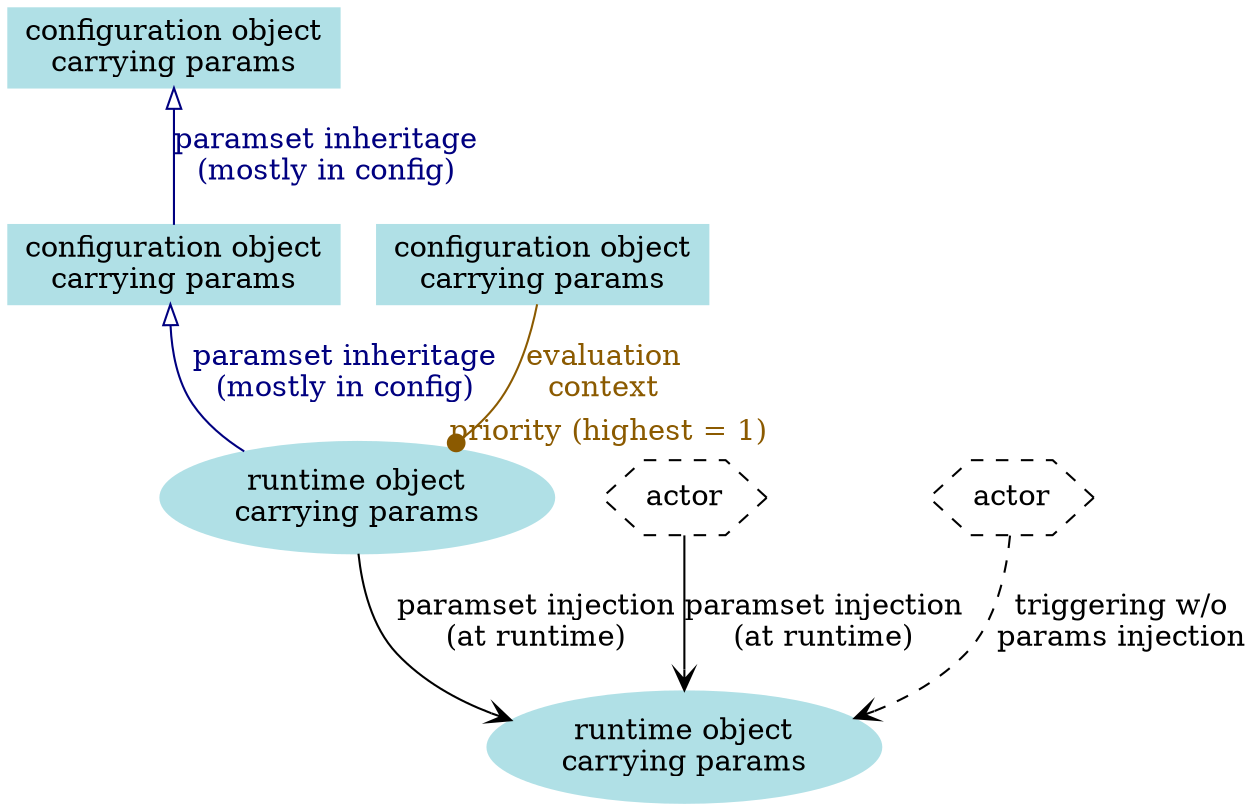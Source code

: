 graph g {

// configuration objects carrying params
node [shape=box,style=filled,color=powderblue,label="configuration object\ncarrying params"]
co1
co2
co3

// runtime objects carrying params
node [shape=ellipse,label="runtime object\ncarrying params"]
ru1
ru2

// actors
node [shape=hexagon,style=dashed,color="",label="actor"]
a1
a2

// ParamSet inheritage (mostly in configuration)
edge [dir=back,arrowtail=onormal,label="paramset inheritage\n(mostly in config)",color=navy,fontcolor=navy]
co1 -- co2 -- ru1

// parameter injection at runtime
edge [dir=forward,arrowhead=vee,label="paramset injection\n(at runtime)",color=black,fontcolor=black]
a1 -- ru2
ru1 -- ru2

// triggering w/o params injection
a2 -- ru2 [style=dashed,label="triggering w/o\nparams injection"]

// context for parameters evaluation
edge [dir=forward,arrowhead=dot,label="evaluation\ncontext",color=orange4,fontcolor=orange4,headlabel="priority (highest = 1)"]
co3 -- ru1

}

